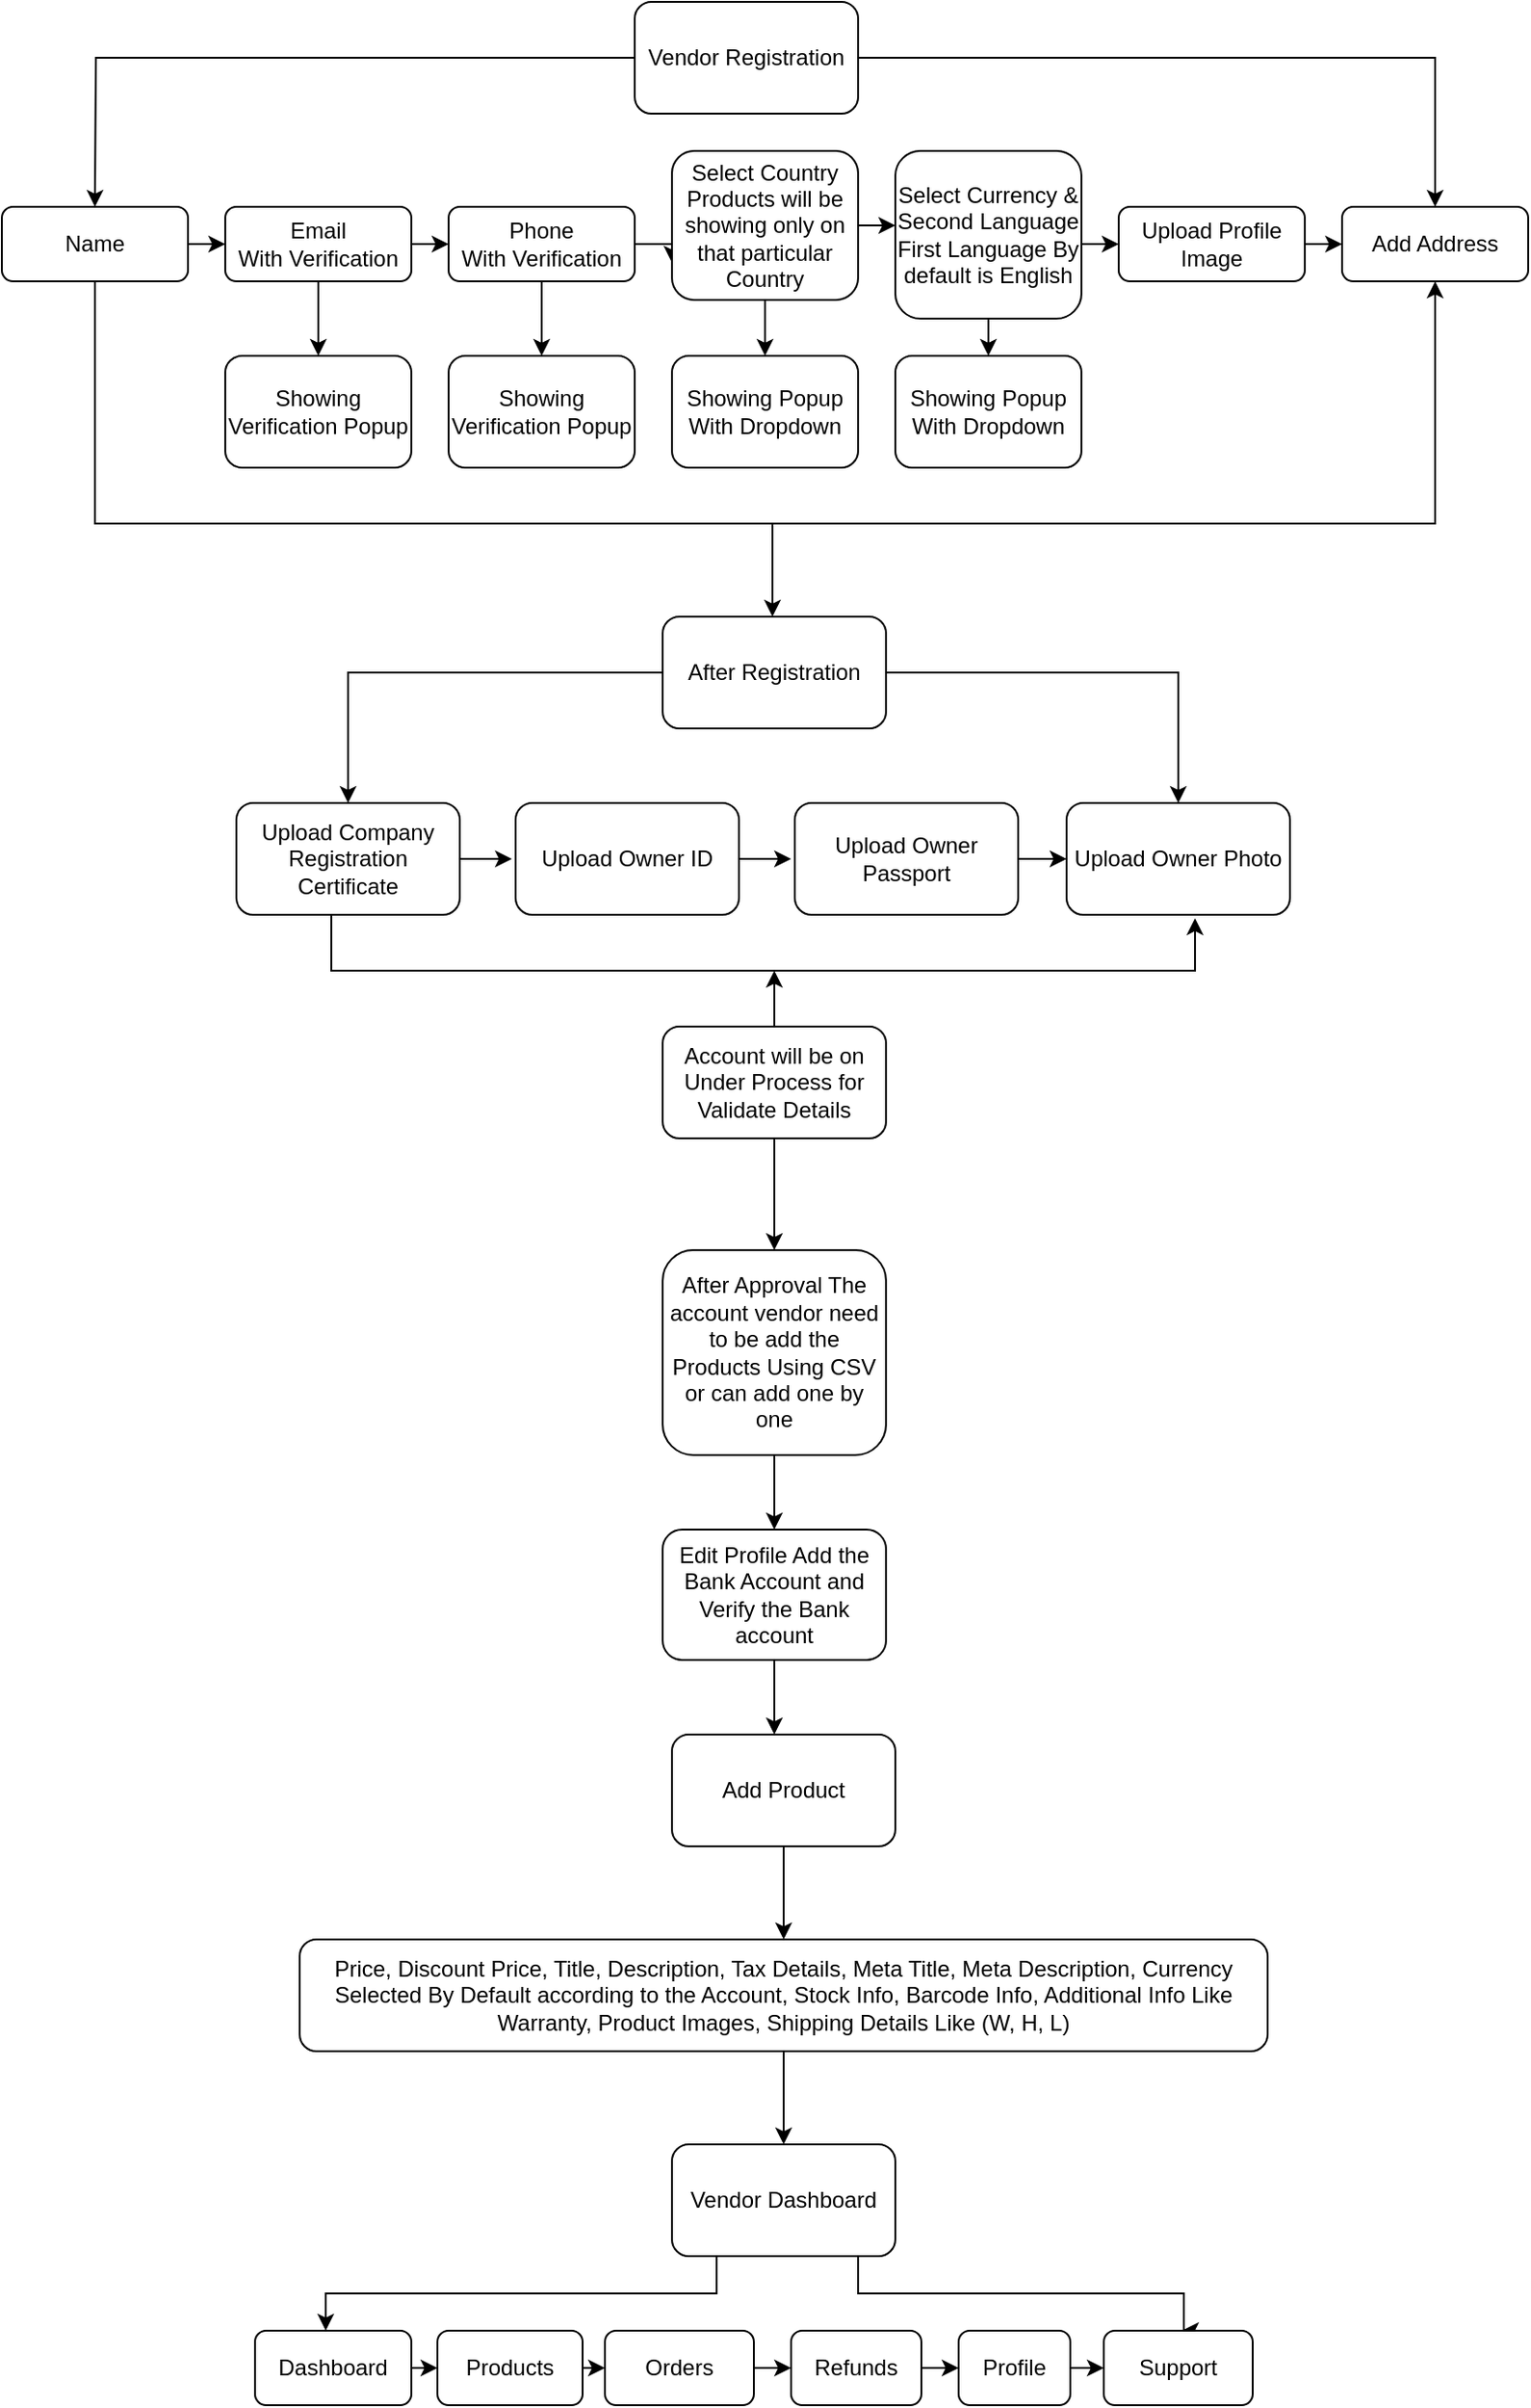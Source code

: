 <mxfile version="24.7.7">
  <diagram name="Page-1" id="YAEVpcPzzc_q-mBe14_t">
    <mxGraphModel dx="2868" dy="1476" grid="1" gridSize="10" guides="1" tooltips="1" connect="1" arrows="1" fold="1" page="1" pageScale="1" pageWidth="850" pageHeight="1100" math="0" shadow="0">
      <root>
        <mxCell id="0" />
        <mxCell id="1" parent="0" />
        <mxCell id="5wintzvDErzxGzjBbFwN-30" style="edgeStyle=orthogonalEdgeStyle;rounded=0;orthogonalLoop=1;jettySize=auto;html=1;entryX=0.5;entryY=0;entryDx=0;entryDy=0;" edge="1" parent="1" source="5wintzvDErzxGzjBbFwN-1" target="5wintzvDErzxGzjBbFwN-17">
          <mxGeometry relative="1" as="geometry" />
        </mxCell>
        <mxCell id="5wintzvDErzxGzjBbFwN-31" style="edgeStyle=orthogonalEdgeStyle;rounded=0;orthogonalLoop=1;jettySize=auto;html=1;exitX=0;exitY=0.5;exitDx=0;exitDy=0;" edge="1" parent="1" source="5wintzvDErzxGzjBbFwN-1">
          <mxGeometry relative="1" as="geometry">
            <mxPoint x="66" y="200" as="targetPoint" />
          </mxGeometry>
        </mxCell>
        <mxCell id="5wintzvDErzxGzjBbFwN-1" value="Vendor Registration" style="rounded=1;whiteSpace=wrap;html=1;" vertex="1" parent="1">
          <mxGeometry x="356" y="90" width="120" height="60" as="geometry" />
        </mxCell>
        <mxCell id="5wintzvDErzxGzjBbFwN-20" style="edgeStyle=orthogonalEdgeStyle;rounded=0;orthogonalLoop=1;jettySize=auto;html=1;exitX=1;exitY=0.5;exitDx=0;exitDy=0;entryX=0;entryY=0.5;entryDx=0;entryDy=0;" edge="1" parent="1" source="5wintzvDErzxGzjBbFwN-11" target="5wintzvDErzxGzjBbFwN-12">
          <mxGeometry relative="1" as="geometry" />
        </mxCell>
        <mxCell id="5wintzvDErzxGzjBbFwN-43" style="edgeStyle=orthogonalEdgeStyle;rounded=0;orthogonalLoop=1;jettySize=auto;html=1;exitX=0.5;exitY=1;exitDx=0;exitDy=0;entryX=0.5;entryY=1;entryDx=0;entryDy=0;" edge="1" parent="1" source="5wintzvDErzxGzjBbFwN-11" target="5wintzvDErzxGzjBbFwN-17">
          <mxGeometry relative="1" as="geometry">
            <Array as="points">
              <mxPoint x="66" y="370" />
              <mxPoint x="786" y="370" />
            </Array>
          </mxGeometry>
        </mxCell>
        <mxCell id="5wintzvDErzxGzjBbFwN-11" value="Name" style="rounded=1;whiteSpace=wrap;html=1;" vertex="1" parent="1">
          <mxGeometry x="16" y="200" width="100" height="40" as="geometry" />
        </mxCell>
        <mxCell id="5wintzvDErzxGzjBbFwN-21" style="edgeStyle=orthogonalEdgeStyle;rounded=0;orthogonalLoop=1;jettySize=auto;html=1;exitX=1;exitY=0.5;exitDx=0;exitDy=0;entryX=0;entryY=0.5;entryDx=0;entryDy=0;" edge="1" parent="1" source="5wintzvDErzxGzjBbFwN-12" target="5wintzvDErzxGzjBbFwN-13">
          <mxGeometry relative="1" as="geometry" />
        </mxCell>
        <mxCell id="5wintzvDErzxGzjBbFwN-37" style="edgeStyle=orthogonalEdgeStyle;rounded=0;orthogonalLoop=1;jettySize=auto;html=1;exitX=0.5;exitY=1;exitDx=0;exitDy=0;entryX=0.5;entryY=0;entryDx=0;entryDy=0;" edge="1" parent="1" source="5wintzvDErzxGzjBbFwN-12" target="5wintzvDErzxGzjBbFwN-33">
          <mxGeometry relative="1" as="geometry" />
        </mxCell>
        <mxCell id="5wintzvDErzxGzjBbFwN-12" value="Email&lt;br&gt;With Verification" style="rounded=1;whiteSpace=wrap;html=1;" vertex="1" parent="1">
          <mxGeometry x="136" y="200" width="100" height="40" as="geometry" />
        </mxCell>
        <mxCell id="5wintzvDErzxGzjBbFwN-36" style="edgeStyle=orthogonalEdgeStyle;rounded=0;orthogonalLoop=1;jettySize=auto;html=1;exitX=0.5;exitY=1;exitDx=0;exitDy=0;entryX=0.5;entryY=0;entryDx=0;entryDy=0;" edge="1" parent="1" source="5wintzvDErzxGzjBbFwN-13" target="5wintzvDErzxGzjBbFwN-34">
          <mxGeometry relative="1" as="geometry" />
        </mxCell>
        <mxCell id="5wintzvDErzxGzjBbFwN-68" style="edgeStyle=orthogonalEdgeStyle;rounded=0;orthogonalLoop=1;jettySize=auto;html=1;exitX=1;exitY=0.5;exitDx=0;exitDy=0;entryX=0;entryY=0.75;entryDx=0;entryDy=0;" edge="1" parent="1" source="5wintzvDErzxGzjBbFwN-13" target="5wintzvDErzxGzjBbFwN-14">
          <mxGeometry relative="1" as="geometry" />
        </mxCell>
        <mxCell id="5wintzvDErzxGzjBbFwN-13" value="Phone&lt;br&gt;With Verification" style="rounded=1;whiteSpace=wrap;html=1;" vertex="1" parent="1">
          <mxGeometry x="256" y="200" width="100" height="40" as="geometry" />
        </mxCell>
        <mxCell id="5wintzvDErzxGzjBbFwN-39" style="edgeStyle=orthogonalEdgeStyle;rounded=0;orthogonalLoop=1;jettySize=auto;html=1;entryX=0.5;entryY=0;entryDx=0;entryDy=0;" edge="1" parent="1" target="5wintzvDErzxGzjBbFwN-38">
          <mxGeometry relative="1" as="geometry">
            <mxPoint x="426" y="250" as="sourcePoint" />
          </mxGeometry>
        </mxCell>
        <mxCell id="5wintzvDErzxGzjBbFwN-14" value="Select Country Products will be showing only on that particular Country" style="rounded=1;whiteSpace=wrap;html=1;" vertex="1" parent="1">
          <mxGeometry x="376" y="170" width="100" height="80" as="geometry" />
        </mxCell>
        <mxCell id="5wintzvDErzxGzjBbFwN-27" style="edgeStyle=orthogonalEdgeStyle;rounded=0;orthogonalLoop=1;jettySize=auto;html=1;exitX=1;exitY=0.5;exitDx=0;exitDy=0;entryX=0;entryY=0.5;entryDx=0;entryDy=0;" edge="1" parent="1" source="5wintzvDErzxGzjBbFwN-15" target="5wintzvDErzxGzjBbFwN-16">
          <mxGeometry relative="1" as="geometry">
            <Array as="points">
              <mxPoint x="596" y="220" />
            </Array>
          </mxGeometry>
        </mxCell>
        <mxCell id="5wintzvDErzxGzjBbFwN-41" style="edgeStyle=orthogonalEdgeStyle;rounded=0;orthogonalLoop=1;jettySize=auto;html=1;entryX=0.5;entryY=0;entryDx=0;entryDy=0;" edge="1" parent="1" target="5wintzvDErzxGzjBbFwN-40">
          <mxGeometry relative="1" as="geometry">
            <mxPoint x="546" y="260" as="sourcePoint" />
          </mxGeometry>
        </mxCell>
        <mxCell id="5wintzvDErzxGzjBbFwN-15" value="Select Currency &amp;amp; Second Language&lt;div&gt;First Language By default is English&lt;/div&gt;" style="rounded=1;whiteSpace=wrap;html=1;" vertex="1" parent="1">
          <mxGeometry x="496" y="170" width="100" height="90" as="geometry" />
        </mxCell>
        <mxCell id="5wintzvDErzxGzjBbFwN-28" style="edgeStyle=orthogonalEdgeStyle;rounded=0;orthogonalLoop=1;jettySize=auto;html=1;exitX=1;exitY=0.5;exitDx=0;exitDy=0;entryX=0;entryY=0.5;entryDx=0;entryDy=0;" edge="1" parent="1" source="5wintzvDErzxGzjBbFwN-16" target="5wintzvDErzxGzjBbFwN-17">
          <mxGeometry relative="1" as="geometry" />
        </mxCell>
        <mxCell id="5wintzvDErzxGzjBbFwN-16" value="Upload Profile Image" style="rounded=1;whiteSpace=wrap;html=1;" vertex="1" parent="1">
          <mxGeometry x="616" y="200" width="100" height="40" as="geometry" />
        </mxCell>
        <mxCell id="5wintzvDErzxGzjBbFwN-17" value="Add Address" style="rounded=1;whiteSpace=wrap;html=1;" vertex="1" parent="1">
          <mxGeometry x="736" y="200" width="100" height="40" as="geometry" />
        </mxCell>
        <mxCell id="5wintzvDErzxGzjBbFwN-33" value="Showing Verification Popup" style="rounded=1;whiteSpace=wrap;html=1;" vertex="1" parent="1">
          <mxGeometry x="136" y="280" width="100" height="60" as="geometry" />
        </mxCell>
        <mxCell id="5wintzvDErzxGzjBbFwN-34" value="Showing Verification Popup" style="rounded=1;whiteSpace=wrap;html=1;" vertex="1" parent="1">
          <mxGeometry x="256" y="280" width="100" height="60" as="geometry" />
        </mxCell>
        <mxCell id="5wintzvDErzxGzjBbFwN-38" value="Showing Popup With Dropdown" style="rounded=1;whiteSpace=wrap;html=1;" vertex="1" parent="1">
          <mxGeometry x="376" y="280" width="100" height="60" as="geometry" />
        </mxCell>
        <mxCell id="5wintzvDErzxGzjBbFwN-40" value="Showing Popup With Dropdown" style="rounded=1;whiteSpace=wrap;html=1;" vertex="1" parent="1">
          <mxGeometry x="496" y="280" width="100" height="60" as="geometry" />
        </mxCell>
        <mxCell id="5wintzvDErzxGzjBbFwN-44" value="" style="endArrow=classic;html=1;rounded=0;" edge="1" parent="1">
          <mxGeometry width="50" height="50" relative="1" as="geometry">
            <mxPoint x="430" y="370" as="sourcePoint" />
            <mxPoint x="430" y="420" as="targetPoint" />
          </mxGeometry>
        </mxCell>
        <mxCell id="5wintzvDErzxGzjBbFwN-51" style="edgeStyle=orthogonalEdgeStyle;rounded=0;orthogonalLoop=1;jettySize=auto;html=1;exitX=1;exitY=0.5;exitDx=0;exitDy=0;entryX=0.5;entryY=0;entryDx=0;entryDy=0;" edge="1" parent="1" source="5wintzvDErzxGzjBbFwN-45" target="5wintzvDErzxGzjBbFwN-49">
          <mxGeometry relative="1" as="geometry" />
        </mxCell>
        <mxCell id="5wintzvDErzxGzjBbFwN-52" style="edgeStyle=orthogonalEdgeStyle;rounded=0;orthogonalLoop=1;jettySize=auto;html=1;exitX=0;exitY=0.5;exitDx=0;exitDy=0;entryX=0.5;entryY=0;entryDx=0;entryDy=0;" edge="1" parent="1" source="5wintzvDErzxGzjBbFwN-45" target="5wintzvDErzxGzjBbFwN-46">
          <mxGeometry relative="1" as="geometry" />
        </mxCell>
        <mxCell id="5wintzvDErzxGzjBbFwN-45" value="After Registration" style="rounded=1;whiteSpace=wrap;html=1;" vertex="1" parent="1">
          <mxGeometry x="371" y="420" width="120" height="60" as="geometry" />
        </mxCell>
        <mxCell id="5wintzvDErzxGzjBbFwN-55" style="edgeStyle=orthogonalEdgeStyle;rounded=0;orthogonalLoop=1;jettySize=auto;html=1;exitX=1;exitY=0.5;exitDx=0;exitDy=0;" edge="1" parent="1" source="5wintzvDErzxGzjBbFwN-46">
          <mxGeometry relative="1" as="geometry">
            <mxPoint x="290" y="550" as="targetPoint" />
          </mxGeometry>
        </mxCell>
        <mxCell id="5wintzvDErzxGzjBbFwN-46" value="Upload Company Registration Certificate" style="rounded=1;whiteSpace=wrap;html=1;" vertex="1" parent="1">
          <mxGeometry x="142" y="520" width="120" height="60" as="geometry" />
        </mxCell>
        <mxCell id="5wintzvDErzxGzjBbFwN-56" style="edgeStyle=orthogonalEdgeStyle;rounded=0;orthogonalLoop=1;jettySize=auto;html=1;exitX=1;exitY=0.5;exitDx=0;exitDy=0;" edge="1" parent="1" source="5wintzvDErzxGzjBbFwN-47">
          <mxGeometry relative="1" as="geometry">
            <mxPoint x="440" y="550" as="targetPoint" />
          </mxGeometry>
        </mxCell>
        <mxCell id="5wintzvDErzxGzjBbFwN-47" value="Upload Owner ID" style="rounded=1;whiteSpace=wrap;html=1;" vertex="1" parent="1">
          <mxGeometry x="292" y="520" width="120" height="60" as="geometry" />
        </mxCell>
        <mxCell id="5wintzvDErzxGzjBbFwN-57" style="edgeStyle=orthogonalEdgeStyle;rounded=0;orthogonalLoop=1;jettySize=auto;html=1;exitX=1;exitY=0.5;exitDx=0;exitDy=0;entryX=0;entryY=0.5;entryDx=0;entryDy=0;" edge="1" parent="1" source="5wintzvDErzxGzjBbFwN-48" target="5wintzvDErzxGzjBbFwN-49">
          <mxGeometry relative="1" as="geometry" />
        </mxCell>
        <mxCell id="5wintzvDErzxGzjBbFwN-48" value="Upload Owner Passport" style="rounded=1;whiteSpace=wrap;html=1;" vertex="1" parent="1">
          <mxGeometry x="442" y="520" width="120" height="60" as="geometry" />
        </mxCell>
        <mxCell id="5wintzvDErzxGzjBbFwN-49" value="Upload Owner Photo" style="rounded=1;whiteSpace=wrap;html=1;" vertex="1" parent="1">
          <mxGeometry x="588" y="520" width="120" height="60" as="geometry" />
        </mxCell>
        <mxCell id="5wintzvDErzxGzjBbFwN-60" style="edgeStyle=orthogonalEdgeStyle;rounded=0;orthogonalLoop=1;jettySize=auto;html=1;exitX=0.5;exitY=0;exitDx=0;exitDy=0;" edge="1" parent="1" source="5wintzvDErzxGzjBbFwN-58">
          <mxGeometry relative="1" as="geometry">
            <mxPoint x="431" y="610" as="targetPoint" />
          </mxGeometry>
        </mxCell>
        <mxCell id="5wintzvDErzxGzjBbFwN-62" style="edgeStyle=orthogonalEdgeStyle;rounded=0;orthogonalLoop=1;jettySize=auto;html=1;exitX=0.5;exitY=1;exitDx=0;exitDy=0;entryX=0.5;entryY=0;entryDx=0;entryDy=0;" edge="1" parent="1" source="5wintzvDErzxGzjBbFwN-58" target="5wintzvDErzxGzjBbFwN-61">
          <mxGeometry relative="1" as="geometry" />
        </mxCell>
        <mxCell id="5wintzvDErzxGzjBbFwN-58" value="Account will be on Under Process for Validate Details" style="rounded=1;whiteSpace=wrap;html=1;" vertex="1" parent="1">
          <mxGeometry x="371" y="640" width="120" height="60" as="geometry" />
        </mxCell>
        <mxCell id="5wintzvDErzxGzjBbFwN-59" style="edgeStyle=orthogonalEdgeStyle;rounded=0;orthogonalLoop=1;jettySize=auto;html=1;exitX=0.5;exitY=1;exitDx=0;exitDy=0;entryX=0.65;entryY=1.031;entryDx=0;entryDy=0;entryPerimeter=0;" edge="1" parent="1">
          <mxGeometry relative="1" as="geometry">
            <mxPoint x="193" y="580" as="sourcePoint" />
            <mxPoint x="657.0" y="581.86" as="targetPoint" />
            <Array as="points">
              <mxPoint x="193" y="610" />
              <mxPoint x="657" y="610" />
            </Array>
          </mxGeometry>
        </mxCell>
        <mxCell id="5wintzvDErzxGzjBbFwN-63" style="edgeStyle=orthogonalEdgeStyle;rounded=0;orthogonalLoop=1;jettySize=auto;html=1;exitX=0.5;exitY=1;exitDx=0;exitDy=0;" edge="1" parent="1" source="5wintzvDErzxGzjBbFwN-61">
          <mxGeometry relative="1" as="geometry">
            <mxPoint x="431" y="910" as="targetPoint" />
          </mxGeometry>
        </mxCell>
        <mxCell id="5wintzvDErzxGzjBbFwN-61" value="After Approval The account vendor need to be add the Products Using CSV or can add one by one" style="rounded=1;whiteSpace=wrap;html=1;" vertex="1" parent="1">
          <mxGeometry x="371" y="760" width="120" height="110" as="geometry" />
        </mxCell>
        <mxCell id="5wintzvDErzxGzjBbFwN-74" style="edgeStyle=orthogonalEdgeStyle;rounded=0;orthogonalLoop=1;jettySize=auto;html=1;" edge="1" parent="1" source="5wintzvDErzxGzjBbFwN-64">
          <mxGeometry relative="1" as="geometry">
            <mxPoint x="436" y="1130" as="targetPoint" />
          </mxGeometry>
        </mxCell>
        <mxCell id="5wintzvDErzxGzjBbFwN-64" value="Add Product" style="rounded=1;whiteSpace=wrap;html=1;" vertex="1" parent="1">
          <mxGeometry x="376" y="1020" width="120" height="60" as="geometry" />
        </mxCell>
        <mxCell id="5wintzvDErzxGzjBbFwN-75" style="edgeStyle=orthogonalEdgeStyle;rounded=0;orthogonalLoop=1;jettySize=auto;html=1;" edge="1" parent="1" source="5wintzvDErzxGzjBbFwN-66">
          <mxGeometry relative="1" as="geometry">
            <mxPoint x="436" y="1240" as="targetPoint" />
          </mxGeometry>
        </mxCell>
        <mxCell id="5wintzvDErzxGzjBbFwN-66" value="Price, Discount Price, Title, Description, Tax Details, Meta Title, Meta Description, Currency Selected By Default according to the Account, Stock Info, Barcode Info, Additional Info Like Warranty, Product Images, Shipping Details Like (W, H, L)" style="rounded=1;whiteSpace=wrap;html=1;" vertex="1" parent="1">
          <mxGeometry x="176" y="1130" width="520" height="60" as="geometry" />
        </mxCell>
        <mxCell id="5wintzvDErzxGzjBbFwN-71" style="edgeStyle=orthogonalEdgeStyle;rounded=0;orthogonalLoop=1;jettySize=auto;html=1;entryX=0.002;entryY=0.447;entryDx=0;entryDy=0;entryPerimeter=0;" edge="1" parent="1" source="5wintzvDErzxGzjBbFwN-14" target="5wintzvDErzxGzjBbFwN-15">
          <mxGeometry relative="1" as="geometry" />
        </mxCell>
        <mxCell id="5wintzvDErzxGzjBbFwN-73" style="edgeStyle=orthogonalEdgeStyle;rounded=0;orthogonalLoop=1;jettySize=auto;html=1;" edge="1" parent="1" source="5wintzvDErzxGzjBbFwN-72">
          <mxGeometry relative="1" as="geometry">
            <mxPoint x="431" y="1020" as="targetPoint" />
          </mxGeometry>
        </mxCell>
        <mxCell id="5wintzvDErzxGzjBbFwN-72" value="Edit Profile Add the Bank Account and Verify the Bank account" style="rounded=1;whiteSpace=wrap;html=1;" vertex="1" parent="1">
          <mxGeometry x="371" y="910" width="120" height="70" as="geometry" />
        </mxCell>
        <mxCell id="5wintzvDErzxGzjBbFwN-78" style="edgeStyle=orthogonalEdgeStyle;rounded=0;orthogonalLoop=1;jettySize=auto;html=1;exitX=0.25;exitY=1;exitDx=0;exitDy=0;" edge="1" parent="1" source="5wintzvDErzxGzjBbFwN-76">
          <mxGeometry relative="1" as="geometry">
            <mxPoint x="190" y="1340.0" as="targetPoint" />
            <Array as="points">
              <mxPoint x="400" y="1300" />
              <mxPoint x="400" y="1320" />
              <mxPoint x="190" y="1320" />
            </Array>
          </mxGeometry>
        </mxCell>
        <mxCell id="5wintzvDErzxGzjBbFwN-79" style="edgeStyle=orthogonalEdgeStyle;rounded=0;orthogonalLoop=1;jettySize=auto;html=1;exitX=0.75;exitY=1;exitDx=0;exitDy=0;" edge="1" parent="1">
          <mxGeometry relative="1" as="geometry">
            <mxPoint x="650" y="1340.0" as="targetPoint" />
            <mxPoint x="476.0" y="1300.0" as="sourcePoint" />
            <Array as="points">
              <mxPoint x="476" y="1320" />
              <mxPoint x="651" y="1320" />
              <mxPoint x="651" y="1340" />
            </Array>
          </mxGeometry>
        </mxCell>
        <mxCell id="5wintzvDErzxGzjBbFwN-76" value="Vendor Dashboard" style="rounded=1;whiteSpace=wrap;html=1;" vertex="1" parent="1">
          <mxGeometry x="376" y="1240" width="120" height="60" as="geometry" />
        </mxCell>
        <mxCell id="5wintzvDErzxGzjBbFwN-97" style="edgeStyle=none;rounded=0;orthogonalLoop=1;jettySize=auto;html=1;exitX=1;exitY=0.5;exitDx=0;exitDy=0;entryX=0;entryY=0.5;entryDx=0;entryDy=0;" edge="1" parent="1" source="5wintzvDErzxGzjBbFwN-80" target="5wintzvDErzxGzjBbFwN-83">
          <mxGeometry relative="1" as="geometry" />
        </mxCell>
        <mxCell id="5wintzvDErzxGzjBbFwN-80" value="Dashboard" style="rounded=1;whiteSpace=wrap;html=1;" vertex="1" parent="1">
          <mxGeometry x="152" y="1340" width="84" height="40" as="geometry" />
        </mxCell>
        <mxCell id="5wintzvDErzxGzjBbFwN-98" style="edgeStyle=none;rounded=0;orthogonalLoop=1;jettySize=auto;html=1;exitX=1;exitY=0.5;exitDx=0;exitDy=0;entryX=0;entryY=0.5;entryDx=0;entryDy=0;" edge="1" parent="1" source="5wintzvDErzxGzjBbFwN-83" target="5wintzvDErzxGzjBbFwN-84">
          <mxGeometry relative="1" as="geometry" />
        </mxCell>
        <mxCell id="5wintzvDErzxGzjBbFwN-83" value="Products" style="rounded=1;whiteSpace=wrap;html=1;" vertex="1" parent="1">
          <mxGeometry x="250" y="1340" width="78" height="40" as="geometry" />
        </mxCell>
        <mxCell id="5wintzvDErzxGzjBbFwN-99" style="edgeStyle=none;rounded=0;orthogonalLoop=1;jettySize=auto;html=1;exitX=1;exitY=0.5;exitDx=0;exitDy=0;entryX=0;entryY=0.5;entryDx=0;entryDy=0;" edge="1" parent="1" source="5wintzvDErzxGzjBbFwN-84" target="5wintzvDErzxGzjBbFwN-85">
          <mxGeometry relative="1" as="geometry" />
        </mxCell>
        <mxCell id="5wintzvDErzxGzjBbFwN-84" value="Orders" style="rounded=1;whiteSpace=wrap;html=1;" vertex="1" parent="1">
          <mxGeometry x="340" y="1340" width="80" height="40" as="geometry" />
        </mxCell>
        <mxCell id="5wintzvDErzxGzjBbFwN-100" style="edgeStyle=none;rounded=0;orthogonalLoop=1;jettySize=auto;html=1;exitX=1;exitY=0.5;exitDx=0;exitDy=0;entryX=0;entryY=0.5;entryDx=0;entryDy=0;" edge="1" parent="1" source="5wintzvDErzxGzjBbFwN-85" target="5wintzvDErzxGzjBbFwN-87">
          <mxGeometry relative="1" as="geometry" />
        </mxCell>
        <mxCell id="5wintzvDErzxGzjBbFwN-85" value="Refunds" style="rounded=1;whiteSpace=wrap;html=1;" vertex="1" parent="1">
          <mxGeometry x="440" y="1340" width="70" height="40" as="geometry" />
        </mxCell>
        <mxCell id="5wintzvDErzxGzjBbFwN-86" value="Support" style="rounded=1;whiteSpace=wrap;html=1;" vertex="1" parent="1">
          <mxGeometry x="608" y="1340" width="80" height="40" as="geometry" />
        </mxCell>
        <mxCell id="5wintzvDErzxGzjBbFwN-101" style="edgeStyle=none;rounded=0;orthogonalLoop=1;jettySize=auto;html=1;exitX=1;exitY=0.5;exitDx=0;exitDy=0;entryX=0;entryY=0.5;entryDx=0;entryDy=0;" edge="1" parent="1" source="5wintzvDErzxGzjBbFwN-87" target="5wintzvDErzxGzjBbFwN-86">
          <mxGeometry relative="1" as="geometry" />
        </mxCell>
        <mxCell id="5wintzvDErzxGzjBbFwN-87" value="Profile" style="rounded=1;whiteSpace=wrap;html=1;" vertex="1" parent="1">
          <mxGeometry x="530" y="1340" width="60" height="40" as="geometry" />
        </mxCell>
      </root>
    </mxGraphModel>
  </diagram>
</mxfile>
